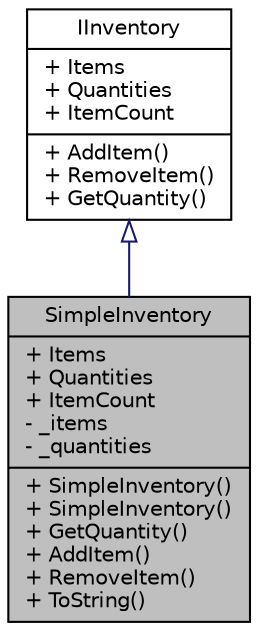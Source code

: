 digraph "SimpleInventory"
{
 // INTERACTIVE_SVG=YES
  edge [fontname="Helvetica",fontsize="10",labelfontname="Helvetica",labelfontsize="10"];
  node [fontname="Helvetica",fontsize="10",shape=record];
  Node1 [label="{SimpleInventory\n|+ Items\l+ Quantities\l+ ItemCount\l- _items\l- _quantities\l|+ SimpleInventory()\l+ SimpleInventory()\l+ GetQuantity()\l+ AddItem()\l+ RemoveItem()\l+ ToString()\l}",height=0.2,width=0.4,color="black", fillcolor="grey75", style="filled", fontcolor="black"];
  Node2 -> Node1 [dir="back",color="midnightblue",fontsize="10",style="solid",arrowtail="onormal",fontname="Helvetica"];
  Node2 [label="{IInventory\n|+ Items\l+ Quantities\l+ ItemCount\l|+ AddItem()\l+ RemoveItem()\l+ GetQuantity()\l}",height=0.2,width=0.4,color="black", fillcolor="white", style="filled",URL="$d4/d07/interface_action_rpg_kit_1_1_character_1_1_i_inventory.xhtml",tooltip="An inventory holds Items."];
}
